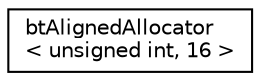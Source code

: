 digraph "Graphical Class Hierarchy"
{
  edge [fontname="Helvetica",fontsize="10",labelfontname="Helvetica",labelfontsize="10"];
  node [fontname="Helvetica",fontsize="10",shape=record];
  rankdir="LR";
  Node1 [label="btAlignedAllocator\l\< unsigned int, 16 \>",height=0.2,width=0.4,color="black", fillcolor="white", style="filled",URL="$classbt_aligned_allocator.html"];
}
